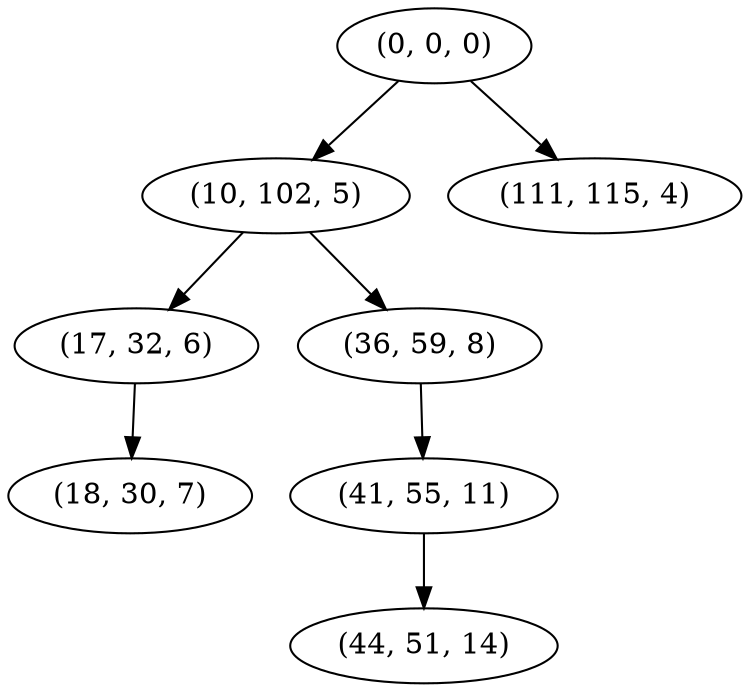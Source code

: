 digraph tree {
    "(0, 0, 0)";
    "(10, 102, 5)";
    "(17, 32, 6)";
    "(18, 30, 7)";
    "(36, 59, 8)";
    "(41, 55, 11)";
    "(44, 51, 14)";
    "(111, 115, 4)";
    "(0, 0, 0)" -> "(10, 102, 5)";
    "(0, 0, 0)" -> "(111, 115, 4)";
    "(10, 102, 5)" -> "(17, 32, 6)";
    "(10, 102, 5)" -> "(36, 59, 8)";
    "(17, 32, 6)" -> "(18, 30, 7)";
    "(36, 59, 8)" -> "(41, 55, 11)";
    "(41, 55, 11)" -> "(44, 51, 14)";
}
